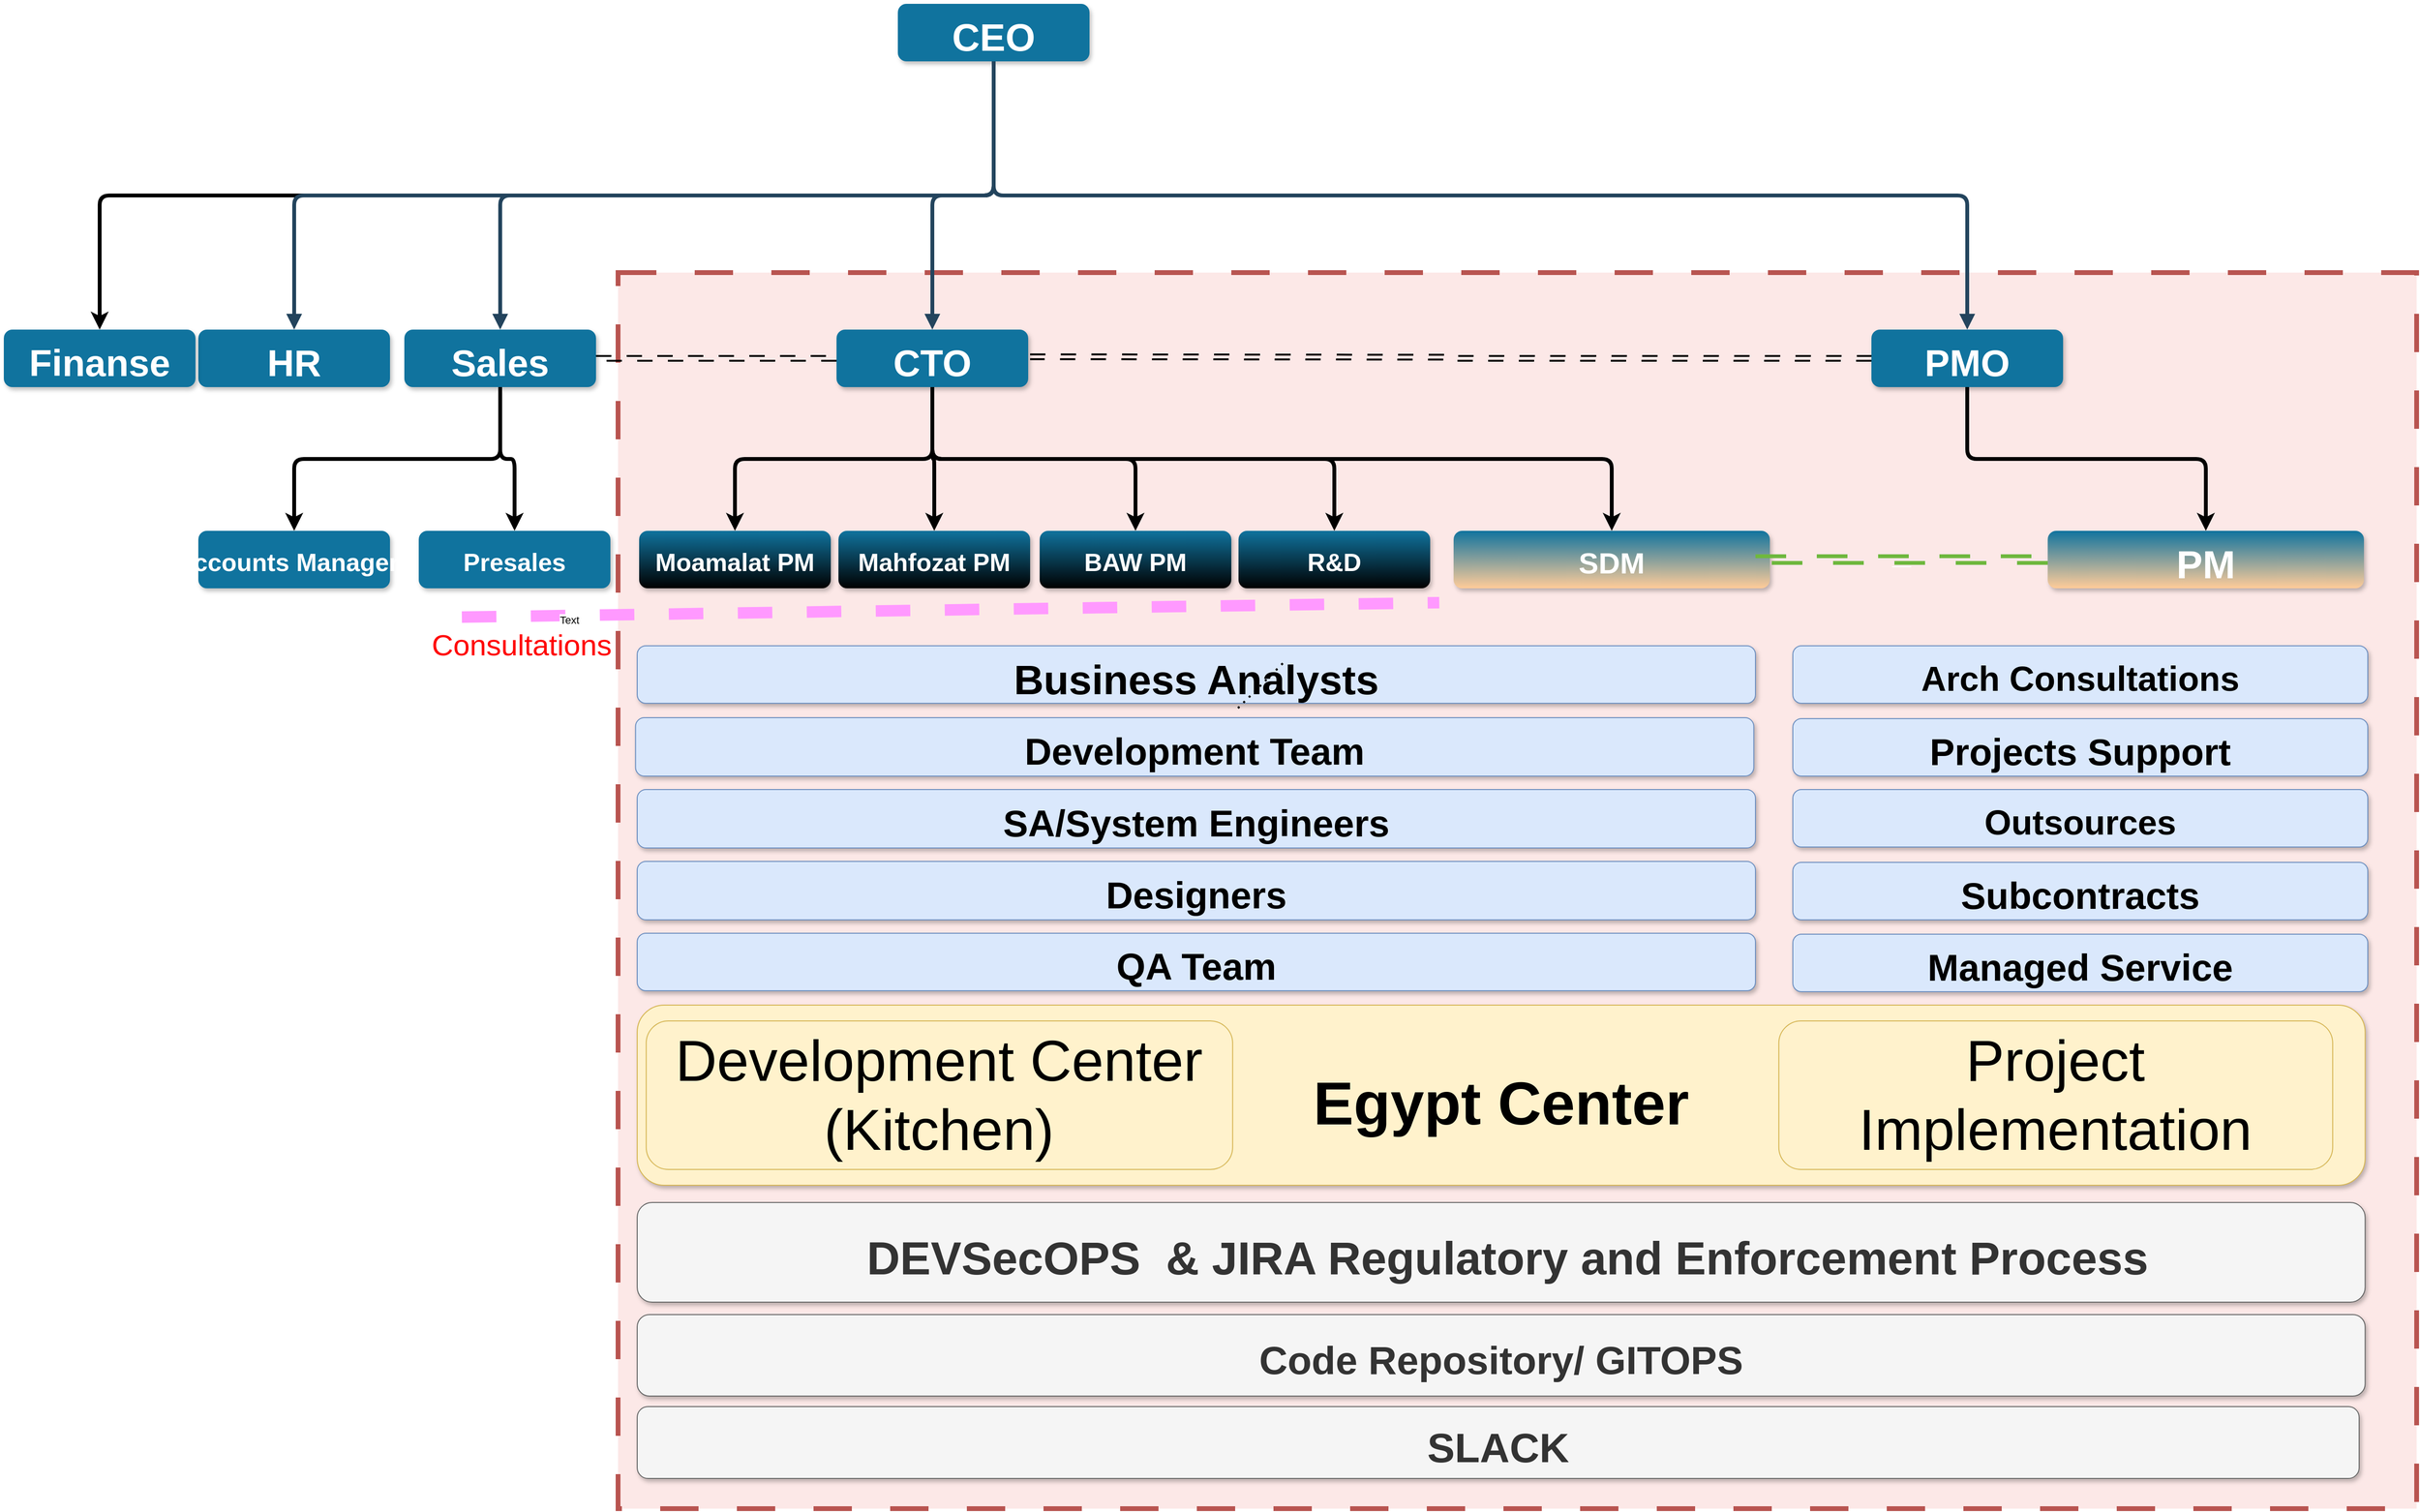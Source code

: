 <mxfile version="21.3.8" type="github">
  <diagram name="Page-1" id="97916047-d0de-89f5-080d-49f4d83e522f">
    <mxGraphModel dx="2802.5" dy="538" grid="1" gridSize="15" guides="1" tooltips="1" connect="1" arrows="1" fold="1" page="1" pageScale="1.5" pageWidth="1169" pageHeight="827" background="none" math="0" shadow="0">
      <root>
        <mxCell id="0" />
        <mxCell id="1" parent="0" />
        <mxCell id="q62X1OPbBHmOXAmcqwwK-60" value="" style="rounded=0;whiteSpace=wrap;html=1;absoluteArcSize=1;arcSize=14;strokeWidth=5;fillColor=#fce8e7;strokeColor=#b85450;dashed=1;dashPattern=8 8;fontSize=76;labelPosition=center;verticalLabelPosition=bottom;align=center;verticalAlign=top;fontColor=#ff0000;" parent="1" vertex="1">
          <mxGeometry x="-1112" y="330.5" width="1877" height="1290" as="geometry" />
        </mxCell>
        <mxCell id="CrXu2PX2MfrCH1NT0C0y-90" style="edgeStyle=orthogonalEdgeStyle;rounded=1;orthogonalLoop=1;jettySize=auto;html=1;entryX=0.5;entryY=0;entryDx=0;entryDy=0;strokeWidth=4;exitX=0.5;exitY=1;exitDx=0;exitDy=0;" parent="1" source="2" target="CrXu2PX2MfrCH1NT0C0y-88" edge="1">
          <mxGeometry relative="1" as="geometry">
            <Array as="points" />
          </mxGeometry>
        </mxCell>
        <mxCell id="2" value="CEO" style="rounded=1;fillColor=#10739E;strokeColor=none;shadow=1;gradientColor=none;fontStyle=1;fontColor=#FFFFFF;fontSize=40;" parent="1" vertex="1">
          <mxGeometry x="-820" y="50" width="200" height="60" as="geometry" />
        </mxCell>
        <mxCell id="CrXu2PX2MfrCH1NT0C0y-84" style="edgeStyle=orthogonalEdgeStyle;rounded=1;orthogonalLoop=1;jettySize=auto;html=1;exitX=0.5;exitY=1;exitDx=0;exitDy=0;entryX=0.58;entryY=0.167;entryDx=0;entryDy=0;entryPerimeter=0;strokeWidth=4;strokeColor=none;fontSize=39;" parent="1" source="4" target="CrXu2PX2MfrCH1NT0C0y-81" edge="1">
          <mxGeometry relative="1" as="geometry" />
        </mxCell>
        <mxCell id="CrXu2PX2MfrCH1NT0C0y-85" style="edgeStyle=orthogonalEdgeStyle;rounded=1;orthogonalLoop=1;jettySize=auto;html=1;exitX=0.5;exitY=1;exitDx=0;exitDy=0;entryX=0.5;entryY=0;entryDx=0;entryDy=0;strokeWidth=4;fontSize=39;" parent="1" source="4" target="CrXu2PX2MfrCH1NT0C0y-81" edge="1">
          <mxGeometry relative="1" as="geometry" />
        </mxCell>
        <mxCell id="CrXu2PX2MfrCH1NT0C0y-86" style="edgeStyle=orthogonalEdgeStyle;rounded=1;orthogonalLoop=1;jettySize=auto;html=1;entryX=0.5;entryY=0;entryDx=0;entryDy=0;strokeWidth=4;exitX=0.5;exitY=1;exitDx=0;exitDy=0;fontSize=39;" parent="1" source="4" target="CrXu2PX2MfrCH1NT0C0y-83" edge="1">
          <mxGeometry relative="1" as="geometry" />
        </mxCell>
        <mxCell id="6kh2NXwSWNFiOTCWh3Pq-35" style="edgeStyle=orthogonalEdgeStyle;rounded=0;orthogonalLoop=1;jettySize=auto;html=1;entryX=0;entryY=0.5;entryDx=0;entryDy=0;dashed=1;dashPattern=8 8;shape=link;strokeWidth=2;fontSize=39;" parent="1" source="4" target="CrXu2PX2MfrCH1NT0C0y-61" edge="1">
          <mxGeometry relative="1" as="geometry" />
        </mxCell>
        <mxCell id="4" value="Sales" style="rounded=1;fillColor=#10739E;strokeColor=none;shadow=1;gradientColor=none;fontStyle=1;fontColor=#FFFFFF;fontSize=39;" parent="1" vertex="1">
          <mxGeometry x="-1335" y="390" width="200" height="60" as="geometry" />
        </mxCell>
        <mxCell id="Io7YKncIbMDC0lyn83vI-60" style="edgeStyle=orthogonalEdgeStyle;rounded=1;orthogonalLoop=1;jettySize=auto;html=1;entryX=0.5;entryY=0;entryDx=0;entryDy=0;strokeWidth=4;" parent="1" source="5" target="CrXu2PX2MfrCH1NT0C0y-108" edge="1">
          <mxGeometry relative="1" as="geometry" />
        </mxCell>
        <mxCell id="5" value="PMO " style="rounded=1;fillColor=#10739E;strokeColor=none;shadow=1;gradientColor=none;fontStyle=1;fontColor=#FFFFFF;fontSize=39;" parent="1" vertex="1">
          <mxGeometry x="196" y="390" width="200" height="60" as="geometry" />
        </mxCell>
        <mxCell id="6" value="HR" style="rounded=1;fillColor=#10739E;strokeColor=none;shadow=1;gradientColor=none;fontStyle=1;fontColor=#FFFFFF;fontSize=39;" parent="1" vertex="1">
          <mxGeometry x="-1550" y="390" width="200" height="60" as="geometry" />
        </mxCell>
        <mxCell id="8" value="Development Team" style="rounded=1;fillColor=#dae8fc;strokeColor=#6c8ebf;shadow=1;fontStyle=1;fontSize=39;rotation=0;" parent="1" vertex="1">
          <mxGeometry x="-1093.75" y="795" width="1167" height="61" as="geometry" />
        </mxCell>
        <mxCell id="13" value="Code Repository/ GITOPS" style="rounded=1;fillColor=#f5f5f5;strokeColor=#666666;shadow=1;fontStyle=1;fontSize=41;rotation=0;fontColor=#333333;" parent="1" vertex="1">
          <mxGeometry x="-1092" y="1418" width="1803.25" height="85" as="geometry" />
        </mxCell>
        <mxCell id="23" value=" DEVSecOPS  &amp; JIRA Regulatory and Enforcement Process" style="rounded=1;fillColor=#f5f5f5;strokeColor=#666666;shadow=1;fontStyle=1;fontSize=48;fontColor=#333333;" parent="1" vertex="1">
          <mxGeometry x="-1092" y="1301" width="1803.25" height="104" as="geometry" />
        </mxCell>
        <mxCell id="30" value="" style="edgeStyle=elbowEdgeStyle;elbow=vertical;strokeWidth=4;endArrow=block;endFill=1;fontStyle=1;strokeColor=#23445D;exitX=0.5;exitY=1;exitDx=0;exitDy=0;entryX=0.5;entryY=0;entryDx=0;entryDy=0;" parent="1" target="5" edge="1">
          <mxGeometry x="-1340" y="130" width="100" height="100" as="geometry">
            <mxPoint x="-720" y="110" as="sourcePoint" />
            <mxPoint x="320" y="400" as="targetPoint" />
            <Array as="points">
              <mxPoint x="-170" y="250" />
            </Array>
          </mxGeometry>
        </mxCell>
        <mxCell id="31" value="" style="edgeStyle=elbowEdgeStyle;elbow=vertical;strokeWidth=4;endArrow=block;endFill=1;fontStyle=1;strokeColor=#23445D;exitX=0.5;exitY=1;exitDx=0;exitDy=0;" parent="1" source="2" target="4" edge="1">
          <mxGeometry x="-1340" y="130" width="100" height="100" as="geometry">
            <mxPoint x="-579" y="370" as="sourcePoint" />
            <mxPoint x="-1240" y="130" as="targetPoint" />
          </mxGeometry>
        </mxCell>
        <mxCell id="32" value="" style="edgeStyle=elbowEdgeStyle;elbow=vertical;strokeWidth=4;endArrow=block;endFill=1;fontStyle=1;strokeColor=#23445D;exitX=0.5;exitY=1;exitDx=0;exitDy=0;" parent="1" source="2" target="6" edge="1">
          <mxGeometry x="-1340" y="130" width="100" height="100" as="geometry">
            <mxPoint x="-579" y="370" as="sourcePoint" />
            <mxPoint x="-1240" y="130" as="targetPoint" />
            <Array as="points" />
          </mxGeometry>
        </mxCell>
        <mxCell id="CrXu2PX2MfrCH1NT0C0y-64" value="" style="edgeStyle=elbowEdgeStyle;elbow=vertical;strokeWidth=4;endArrow=block;endFill=1;fontStyle=1;strokeColor=#23445D;exitX=0.5;exitY=1;exitDx=0;exitDy=0;entryX=0.5;entryY=0;entryDx=0;entryDy=0;" parent="1" source="2" target="CrXu2PX2MfrCH1NT0C0y-61" edge="1">
          <mxGeometry x="-1330" y="140" width="100" height="100" as="geometry">
            <mxPoint x="-550" y="120" as="sourcePoint" />
            <mxPoint x="-400" y="430" as="targetPoint" />
            <Array as="points">
              <mxPoint x="-760" y="250" />
              <mxPoint x="-90" y="430" />
              <mxPoint x="-340" y="270" />
              <mxPoint x="-360" y="230" />
              <mxPoint x="-320" y="274" />
            </Array>
          </mxGeometry>
        </mxCell>
        <mxCell id="CrXu2PX2MfrCH1NT0C0y-70" value="SDM" style="rounded=1;fillColor=#10739E;strokeColor=none;shadow=1;gradientColor=#FFCC99;fontStyle=1;fontColor=#FFFFFF;fontSize=31;" parent="1" vertex="1">
          <mxGeometry x="-240" y="600" width="330" height="60" as="geometry" />
        </mxCell>
        <mxCell id="CrXu2PX2MfrCH1NT0C0y-81" value="Presales" style="rounded=1;fillColor=#10739E;strokeColor=none;shadow=1;gradientColor=none;fontStyle=1;fontColor=#FFFFFF;fontSize=26;" parent="1" vertex="1">
          <mxGeometry x="-1320" y="600" width="200" height="60" as="geometry" />
        </mxCell>
        <mxCell id="CrXu2PX2MfrCH1NT0C0y-83" value="Accounts Managers" style="rounded=1;fillColor=#10739E;strokeColor=none;shadow=1;gradientColor=none;fontStyle=1;fontColor=#FFFFFF;fontSize=26;" parent="1" vertex="1">
          <mxGeometry x="-1550" y="600" width="200" height="60" as="geometry" />
        </mxCell>
        <mxCell id="CrXu2PX2MfrCH1NT0C0y-88" value="Finanse" style="rounded=1;fillColor=#10739E;strokeColor=none;shadow=1;gradientColor=none;fontStyle=1;fontColor=#FFFFFF;fontSize=39;" parent="1" vertex="1">
          <mxGeometry x="-1753" y="390" width="200" height="60" as="geometry" />
        </mxCell>
        <mxCell id="5qOrhaFOBWcQHs733vTS-32" style="edgeStyle=orthogonalEdgeStyle;rounded=1;orthogonalLoop=1;jettySize=auto;html=1;strokeWidth=4;exitX=0.5;exitY=1;exitDx=0;exitDy=0;fontSize=39;" parent="1" source="CrXu2PX2MfrCH1NT0C0y-61" target="CrXu2PX2MfrCH1NT0C0y-70" edge="1">
          <mxGeometry relative="1" as="geometry" />
        </mxCell>
        <mxCell id="Io7YKncIbMDC0lyn83vI-51" style="edgeStyle=orthogonalEdgeStyle;rounded=1;orthogonalLoop=1;jettySize=auto;html=1;entryX=0.5;entryY=0;entryDx=0;entryDy=0;strokeWidth=4;exitX=0.5;exitY=1;exitDx=0;exitDy=0;fontSize=39;" parent="1" source="CrXu2PX2MfrCH1NT0C0y-61" target="Io7YKncIbMDC0lyn83vI-42" edge="1">
          <mxGeometry relative="1" as="geometry" />
        </mxCell>
        <mxCell id="Io7YKncIbMDC0lyn83vI-56" style="edgeStyle=orthogonalEdgeStyle;rounded=1;orthogonalLoop=1;jettySize=auto;html=1;entryX=0.5;entryY=0;entryDx=0;entryDy=0;exitX=0.5;exitY=1;exitDx=0;exitDy=0;strokeWidth=4;fontSize=39;" parent="1" source="CrXu2PX2MfrCH1NT0C0y-61" target="Io7YKncIbMDC0lyn83vI-52" edge="1">
          <mxGeometry relative="1" as="geometry" />
        </mxCell>
        <mxCell id="CrXu2PX2MfrCH1NT0C0y-61" value="CTO" style="rounded=1;fillColor=#10739E;strokeColor=none;shadow=1;gradientColor=none;fontStyle=1;fontColor=#FFFFFF;fontSize=39;" parent="1" vertex="1">
          <mxGeometry x="-884" y="390" width="200" height="60" as="geometry" />
        </mxCell>
        <mxCell id="CrXu2PX2MfrCH1NT0C0y-106" value="SA/System Engineers " style="rounded=1;fillColor=#dae8fc;strokeColor=#6c8ebf;shadow=1;fontStyle=1;fontSize=39;rotation=0;" parent="1" vertex="1">
          <mxGeometry x="-1092" y="870" width="1167" height="61" as="geometry" />
        </mxCell>
        <mxCell id="CrXu2PX2MfrCH1NT0C0y-108" value="PM" style="rounded=1;fillColor=#10739E;strokeColor=none;shadow=1;gradientColor=#FFCC99;fontStyle=1;fontColor=#FFFFFF;fontSize=41;" parent="1" vertex="1">
          <mxGeometry x="380" y="600" width="330" height="60" as="geometry" />
        </mxCell>
        <mxCell id="7" value="Egypt Center" style="rounded=1;fillColor=#fff2cc;strokeColor=#d6b656;shadow=1;fontStyle=1;fontSize=63;verticalAlign=middle;labelPosition=center;verticalLabelPosition=middle;align=center;" parent="1" vertex="1">
          <mxGeometry x="-1092" y="1095" width="1803.25" height="188" as="geometry" />
        </mxCell>
        <mxCell id="q62X1OPbBHmOXAmcqwwK-56" value="" style="edgeStyle=orthogonalEdgeStyle;rounded=1;orthogonalLoop=1;jettySize=auto;html=1;entryX=0.5;entryY=0;entryDx=0;entryDy=0;strokeWidth=4;exitX=0.5;exitY=1;exitDx=0;exitDy=0;fontSize=39;" parent="1" source="CrXu2PX2MfrCH1NT0C0y-61" target="CrXu2PX2MfrCH1NT0C0y-71" edge="1">
          <mxGeometry relative="1" as="geometry">
            <mxPoint x="-680" y="450" as="sourcePoint" />
            <mxPoint x="-748" y="570" as="targetPoint" />
          </mxGeometry>
        </mxCell>
        <mxCell id="CrXu2PX2MfrCH1NT0C0y-71" value="Mahfozat PM" style="rounded=1;fillColor=#10739E;strokeColor=none;shadow=1;gradientColor=default;fontStyle=1;fontColor=#FFFFFF;fontSize=26;" parent="1" vertex="1">
          <mxGeometry x="-882" y="600" width="200" height="60" as="geometry" />
        </mxCell>
        <mxCell id="RHBooDZwgMazwdjuEqq8-32" value="Managed Service" style="rounded=1;fillColor=#dae8fc;strokeColor=#6c8ebf;shadow=1;fontStyle=1;fontSize=39;" parent="1" vertex="1">
          <mxGeometry x="114" y="1021" width="600" height="60" as="geometry" />
        </mxCell>
        <mxCell id="RHBooDZwgMazwdjuEqq8-33" value="Subcontracts" style="rounded=1;fillColor=#dae8fc;strokeColor=#6c8ebf;shadow=1;fontStyle=1;fontSize=39;" parent="1" vertex="1">
          <mxGeometry x="114" y="946" width="600" height="60" as="geometry" />
        </mxCell>
        <mxCell id="RHBooDZwgMazwdjuEqq8-34" value="Designers" style="rounded=1;fillColor=#dae8fc;strokeColor=#6c8ebf;shadow=1;fontStyle=1;fontSize=39;rotation=0;" parent="1" vertex="1">
          <mxGeometry x="-1092" y="945" width="1167" height="61" as="geometry" />
        </mxCell>
        <mxCell id="RHBooDZwgMazwdjuEqq8-42" value="&lt;font style=&quot;font-size: 60px;&quot;&gt;Development Center (Kitchen)&lt;/font&gt;" style="rounded=1;whiteSpace=wrap;html=1;fontSize=60;fillColor=#fff2cc;strokeColor=#d6b656;" parent="1" vertex="1">
          <mxGeometry x="-1082.62" y="1111.5" width="612" height="155" as="geometry" />
        </mxCell>
        <mxCell id="RHBooDZwgMazwdjuEqq8-43" value="&lt;font style=&quot;font-size: 60px;&quot;&gt;Project Implementation &lt;font style=&quot;font-size: 60px;&quot;&gt;&lt;br style=&quot;font-size: 60px;&quot;&gt;&lt;/font&gt;&lt;/font&gt;" style="rounded=1;whiteSpace=wrap;html=1;fontSize=60;fillColor=#fff2cc;strokeColor=#d6b656;" parent="1" vertex="1">
          <mxGeometry x="99.38" y="1111.5" width="578" height="155" as="geometry" />
        </mxCell>
        <mxCell id="RHBooDZwgMazwdjuEqq8-49" value="Outsources" style="rounded=1;fillColor=#dae8fc;strokeColor=#6c8ebf;shadow=1;fontStyle=1;fontSize=36;" parent="1" vertex="1">
          <mxGeometry x="114" y="870" width="600" height="60" as="geometry" />
        </mxCell>
        <mxCell id="Io7YKncIbMDC0lyn83vI-39" value="Business Analysts" style="rounded=1;fillColor=#dae8fc;strokeColor=#6c8ebf;shadow=1;fontStyle=1;fontSize=43;" parent="1" vertex="1">
          <mxGeometry x="-1092" y="720" width="1167" height="60" as="geometry" />
        </mxCell>
        <mxCell id="Io7YKncIbMDC0lyn83vI-42" value="Moamalat PM" style="rounded=1;fillColor=#10739E;strokeColor=none;shadow=1;gradientColor=default;fontStyle=1;fontColor=#FFFFFF;fontSize=26;" parent="1" vertex="1">
          <mxGeometry x="-1090" y="600" width="200" height="60" as="geometry" />
        </mxCell>
        <mxCell id="Io7YKncIbMDC0lyn83vI-46" value="QA Team" style="rounded=1;fillColor=#dae8fc;strokeColor=#6c8ebf;shadow=1;fontStyle=1;fontSize=39;" parent="1" vertex="1">
          <mxGeometry x="-1092" y="1020" width="1167" height="60" as="geometry" />
        </mxCell>
        <mxCell id="Io7YKncIbMDC0lyn83vI-48" value="BAW PM" style="rounded=1;fillColor=#10739E;strokeColor=none;shadow=1;gradientColor=default;fontStyle=1;fontColor=#FFFFFF;fontSize=26;" parent="1" vertex="1">
          <mxGeometry x="-672" y="600" width="200" height="60" as="geometry" />
        </mxCell>
        <mxCell id="Io7YKncIbMDC0lyn83vI-50" value="" style="edgeStyle=orthogonalEdgeStyle;rounded=1;orthogonalLoop=1;jettySize=auto;html=1;entryX=0.5;entryY=0;entryDx=0;entryDy=0;strokeWidth=4;exitX=0.5;exitY=1;exitDx=0;exitDy=0;fontSize=39;" parent="1" source="CrXu2PX2MfrCH1NT0C0y-61" target="Io7YKncIbMDC0lyn83vI-48" edge="1">
          <mxGeometry relative="1" as="geometry">
            <mxPoint x="-769" y="465" as="sourcePoint" />
            <mxPoint x="-421" y="616" as="targetPoint" />
          </mxGeometry>
        </mxCell>
        <mxCell id="Io7YKncIbMDC0lyn83vI-52" value="R&amp;D" style="rounded=1;fillColor=#10739E;strokeColor=none;shadow=1;gradientColor=default;fontStyle=1;fontColor=#FFFFFF;fontSize=26;" parent="1" vertex="1">
          <mxGeometry x="-464.5" y="600" width="200" height="60" as="geometry" />
        </mxCell>
        <mxCell id="Io7YKncIbMDC0lyn83vI-64" value="" style="endArrow=none;dashed=1;html=1;dashPattern=1 3;strokeWidth=2;rounded=0;" parent="1" edge="1">
          <mxGeometry width="50" height="50" relative="1" as="geometry">
            <mxPoint x="-465" y="785" as="sourcePoint" />
            <mxPoint x="-415" y="735" as="targetPoint" />
          </mxGeometry>
        </mxCell>
        <mxCell id="Io7YKncIbMDC0lyn83vI-65" value="" style="endArrow=none;dashed=1;html=1;dashPattern=1 3;strokeWidth=2;rounded=0;" parent="1" edge="1">
          <mxGeometry width="50" height="50" relative="1" as="geometry">
            <mxPoint x="-465" y="785" as="sourcePoint" />
            <mxPoint x="-415" y="735" as="targetPoint" />
          </mxGeometry>
        </mxCell>
        <mxCell id="Io7YKncIbMDC0lyn83vI-67" value="SLACK" style="rounded=1;fillColor=#f5f5f5;strokeColor=#666666;shadow=1;fontStyle=1;fontSize=43;fontColor=#333333;" parent="1" vertex="1">
          <mxGeometry x="-1092" y="1514" width="1797" height="75" as="geometry" />
        </mxCell>
        <mxCell id="kWLy1pv-yMzcmU24SzgJ-32" value="Consultations" style="endArrow=none;dashed=1;html=1;rounded=0;strokeWidth=12;fontSize=31;fontColor=#ff0000;strokeColor=#FF99FF;" parent="1" edge="1">
          <mxGeometry x="-0.882" y="-30" width="50" height="50" relative="1" as="geometry">
            <mxPoint x="-1275" y="690" as="sourcePoint" />
            <mxPoint x="-255" y="675" as="targetPoint" />
            <mxPoint x="2" as="offset" />
          </mxGeometry>
        </mxCell>
        <mxCell id="kWLy1pv-yMzcmU24SzgJ-33" value="Text" style="edgeLabel;html=1;align=center;verticalAlign=middle;resizable=0;points=[];" parent="kWLy1pv-yMzcmU24SzgJ-32" vertex="1" connectable="0">
          <mxGeometry x="-0.783" y="-4" relative="1" as="geometry">
            <mxPoint x="1" as="offset" />
          </mxGeometry>
        </mxCell>
        <mxCell id="kWLy1pv-yMzcmU24SzgJ-44" value="Projects Support" style="rounded=1;fillColor=#dae8fc;strokeColor=#6c8ebf;shadow=1;fontStyle=1;fontSize=39;" parent="1" vertex="1">
          <mxGeometry x="114" y="796" width="600" height="60" as="geometry" />
        </mxCell>
        <mxCell id="kWLy1pv-yMzcmU24SzgJ-45" value="Arch Consultations" style="rounded=1;fillColor=#dae8fc;strokeColor=#6c8ebf;shadow=1;fontStyle=1;fontSize=36;" parent="1" vertex="1">
          <mxGeometry x="114" y="720" width="600" height="60" as="geometry" />
        </mxCell>
        <mxCell id="kWLy1pv-yMzcmU24SzgJ-48" value="" style="endArrow=classic;html=1;rounded=0;entryX=0;entryY=0.5;entryDx=0;entryDy=0;strokeWidth=4;strokeColor=#6FB83F;jumpSize=12;dashed=1;dashPattern=8 8;shape=link;fillColor=#f8cecc;" parent="1" target="CrXu2PX2MfrCH1NT0C0y-108" edge="1">
          <mxGeometry relative="1" as="geometry">
            <mxPoint x="75" y="630" as="sourcePoint" />
            <mxPoint x="175" y="630" as="targetPoint" />
          </mxGeometry>
        </mxCell>
        <mxCell id="kWLy1pv-yMzcmU24SzgJ-49" value="" style="shape=message;html=1;outlineConnect=0;strokeWidth=11;strokeColor=none;" parent="kWLy1pv-yMzcmU24SzgJ-48" vertex="1">
          <mxGeometry width="20" height="1" relative="1" as="geometry">
            <mxPoint x="-10" y="7" as="offset" />
          </mxGeometry>
        </mxCell>
        <mxCell id="kWLy1pv-yMzcmU24SzgJ-51" style="edgeStyle=orthogonalEdgeStyle;rounded=0;orthogonalLoop=1;jettySize=auto;html=1;dashed=1;dashPattern=8 8;shape=link;strokeWidth=2;fontSize=39;" parent="1" target="5" edge="1">
          <mxGeometry relative="1" as="geometry">
            <mxPoint x="-682" y="418.33" as="sourcePoint" />
            <mxPoint x="-431" y="418" as="targetPoint" />
          </mxGeometry>
        </mxCell>
      </root>
    </mxGraphModel>
  </diagram>
</mxfile>
